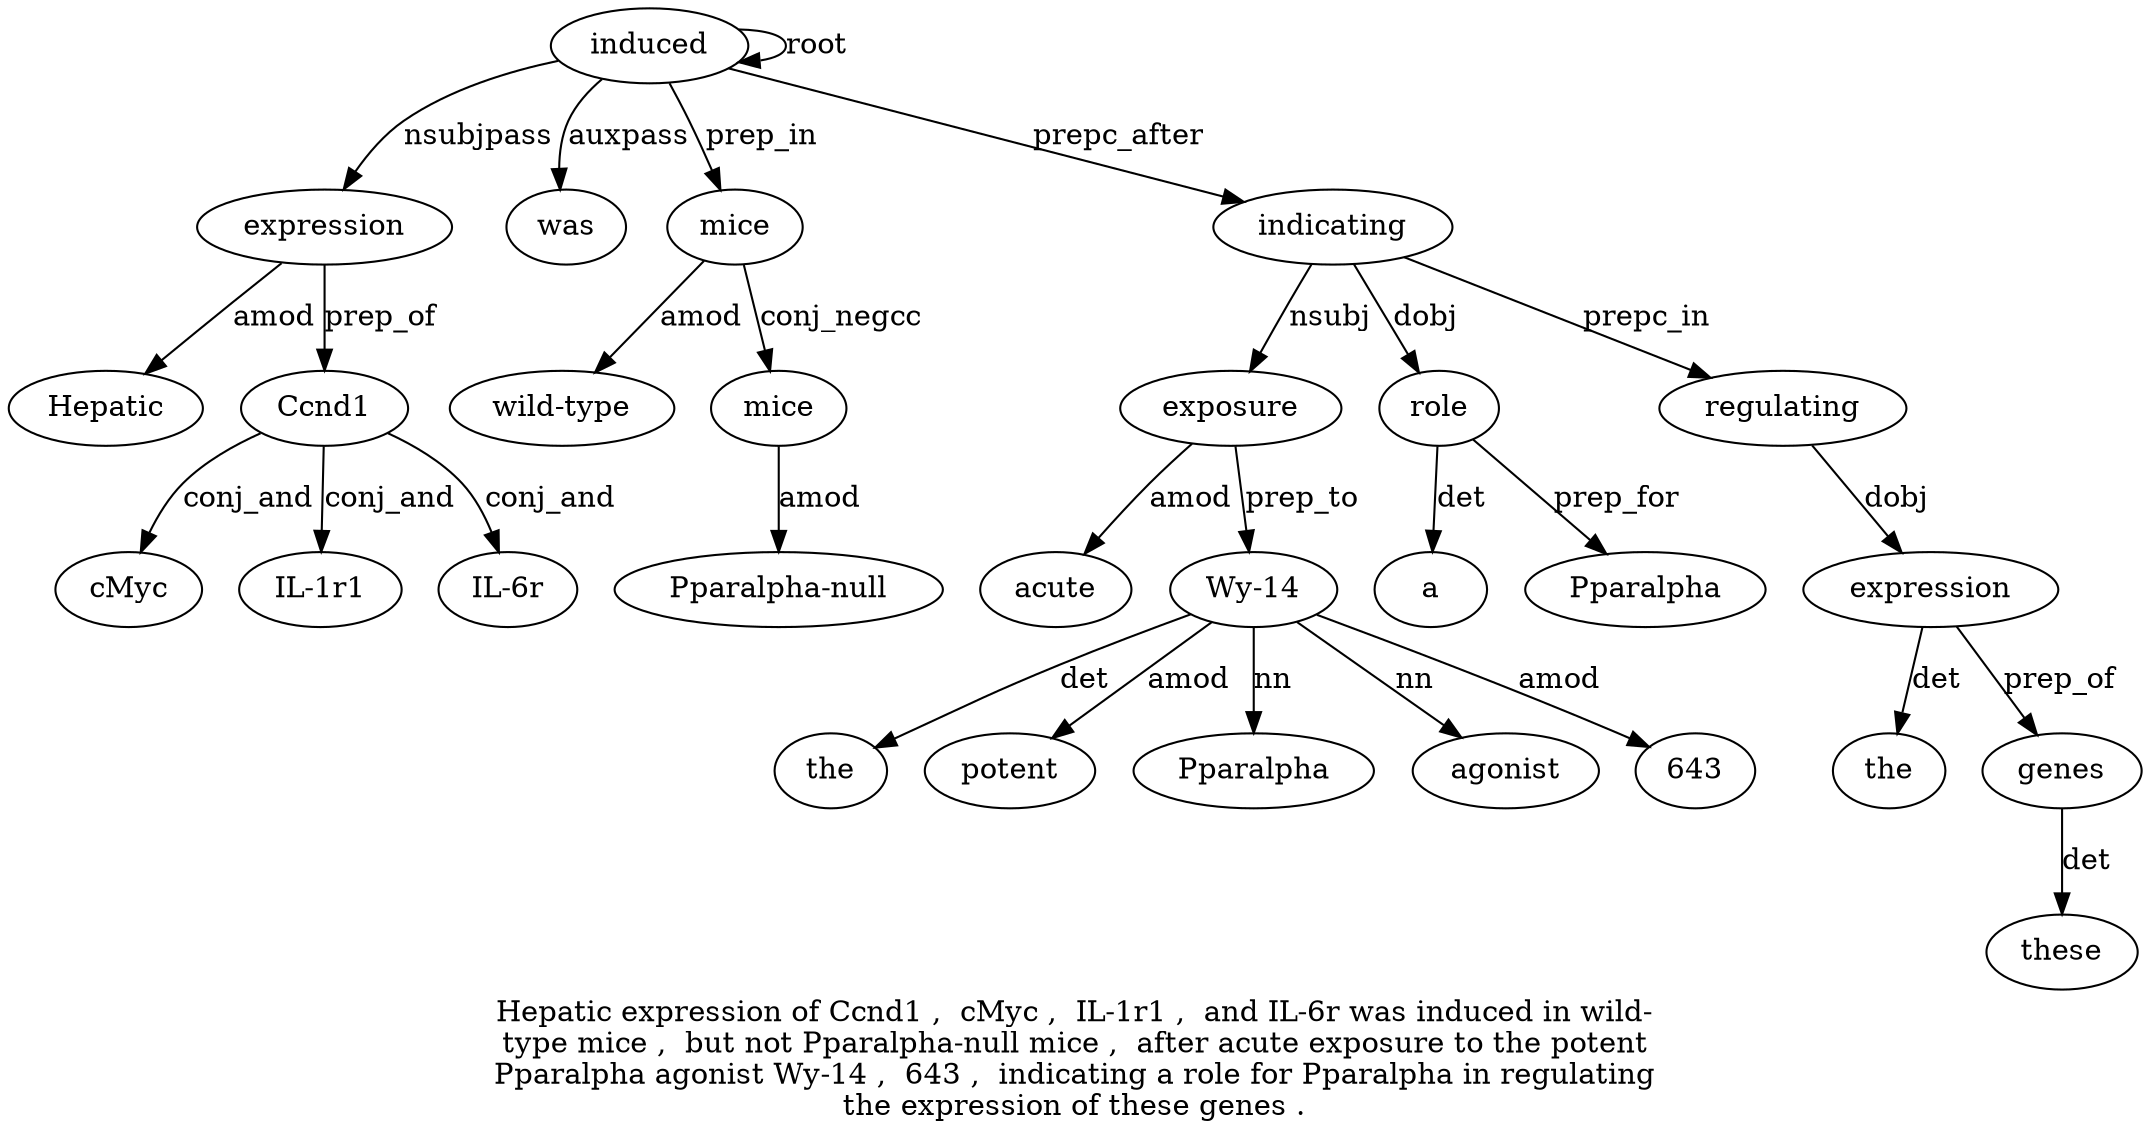 digraph "Hepatic expression of Ccnd1 ,  cMyc ,  IL-1r1 ,  and IL-6r was induced in wild-type mice ,  but not Pparalpha-null mice ,  after acute exposure to the potent Pparalpha agonist Wy-14 ,  643 ,  indicating a role for Pparalpha in regulating the expression of these genes ." {
label="Hepatic expression of Ccnd1 ,  cMyc ,  IL-1r1 ,  and IL-6r was induced in wild-
type mice ,  but not Pparalpha-null mice ,  after acute exposure to the potent
Pparalpha agonist Wy-14 ,  643 ,  indicating a role for Pparalpha in regulating
the expression of these genes .";
expression2 [style=filled, fillcolor=white, label=expression];
Hepatic1 [style=filled, fillcolor=white, label=Hepatic];
expression2 -> Hepatic1  [label=amod];
induced13 [style=filled, fillcolor=white, label=induced];
induced13 -> expression2  [label=nsubjpass];
Ccnd14 [style=filled, fillcolor=white, label=Ccnd1];
expression2 -> Ccnd14  [label=prep_of];
cMyc6 [style=filled, fillcolor=white, label=cMyc];
Ccnd14 -> cMyc6  [label=conj_and];
"IL-1r18" [style=filled, fillcolor=white, label="IL-1r1"];
Ccnd14 -> "IL-1r18"  [label=conj_and];
"IL-6r11" [style=filled, fillcolor=white, label="IL-6r"];
Ccnd14 -> "IL-6r11"  [label=conj_and];
was12 [style=filled, fillcolor=white, label=was];
induced13 -> was12  [label=auxpass];
induced13 -> induced13  [label=root];
mice16 [style=filled, fillcolor=white, label=mice];
"wild-type15" [style=filled, fillcolor=white, label="wild-type"];
mice16 -> "wild-type15"  [label=amod];
induced13 -> mice16  [label=prep_in];
mice21 [style=filled, fillcolor=white, label=mice];
"Pparalpha-null20" [style=filled, fillcolor=white, label="Pparalpha-null"];
mice21 -> "Pparalpha-null20"  [label=amod];
mice16 -> mice21  [label=conj_negcc];
exposure25 [style=filled, fillcolor=white, label=exposure];
acute24 [style=filled, fillcolor=white, label=acute];
exposure25 -> acute24  [label=amod];
indicating35 [style=filled, fillcolor=white, label=indicating];
indicating35 -> exposure25  [label=nsubj];
"Wy-143" [style=filled, fillcolor=white, label="Wy-14"];
the27 [style=filled, fillcolor=white, label=the];
"Wy-143" -> the27  [label=det];
potent28 [style=filled, fillcolor=white, label=potent];
"Wy-143" -> potent28  [label=amod];
Pparalpha29 [style=filled, fillcolor=white, label=Pparalpha];
"Wy-143" -> Pparalpha29  [label=nn];
agonist30 [style=filled, fillcolor=white, label=agonist];
"Wy-143" -> agonist30  [label=nn];
exposure25 -> "Wy-143"  [label=prep_to];
643 [style=filled, fillcolor=white, label=643];
"Wy-143" -> 643  [label=amod];
induced13 -> indicating35  [label=prepc_after];
role37 [style=filled, fillcolor=white, label=role];
a36 [style=filled, fillcolor=white, label=a];
role37 -> a36  [label=det];
indicating35 -> role37  [label=dobj];
Pparalpha39 [style=filled, fillcolor=white, label=Pparalpha];
role37 -> Pparalpha39  [label=prep_for];
regulating41 [style=filled, fillcolor=white, label=regulating];
indicating35 -> regulating41  [label=prepc_in];
expression43 [style=filled, fillcolor=white, label=expression];
the42 [style=filled, fillcolor=white, label=the];
expression43 -> the42  [label=det];
regulating41 -> expression43  [label=dobj];
genes46 [style=filled, fillcolor=white, label=genes];
these45 [style=filled, fillcolor=white, label=these];
genes46 -> these45  [label=det];
expression43 -> genes46  [label=prep_of];
}
